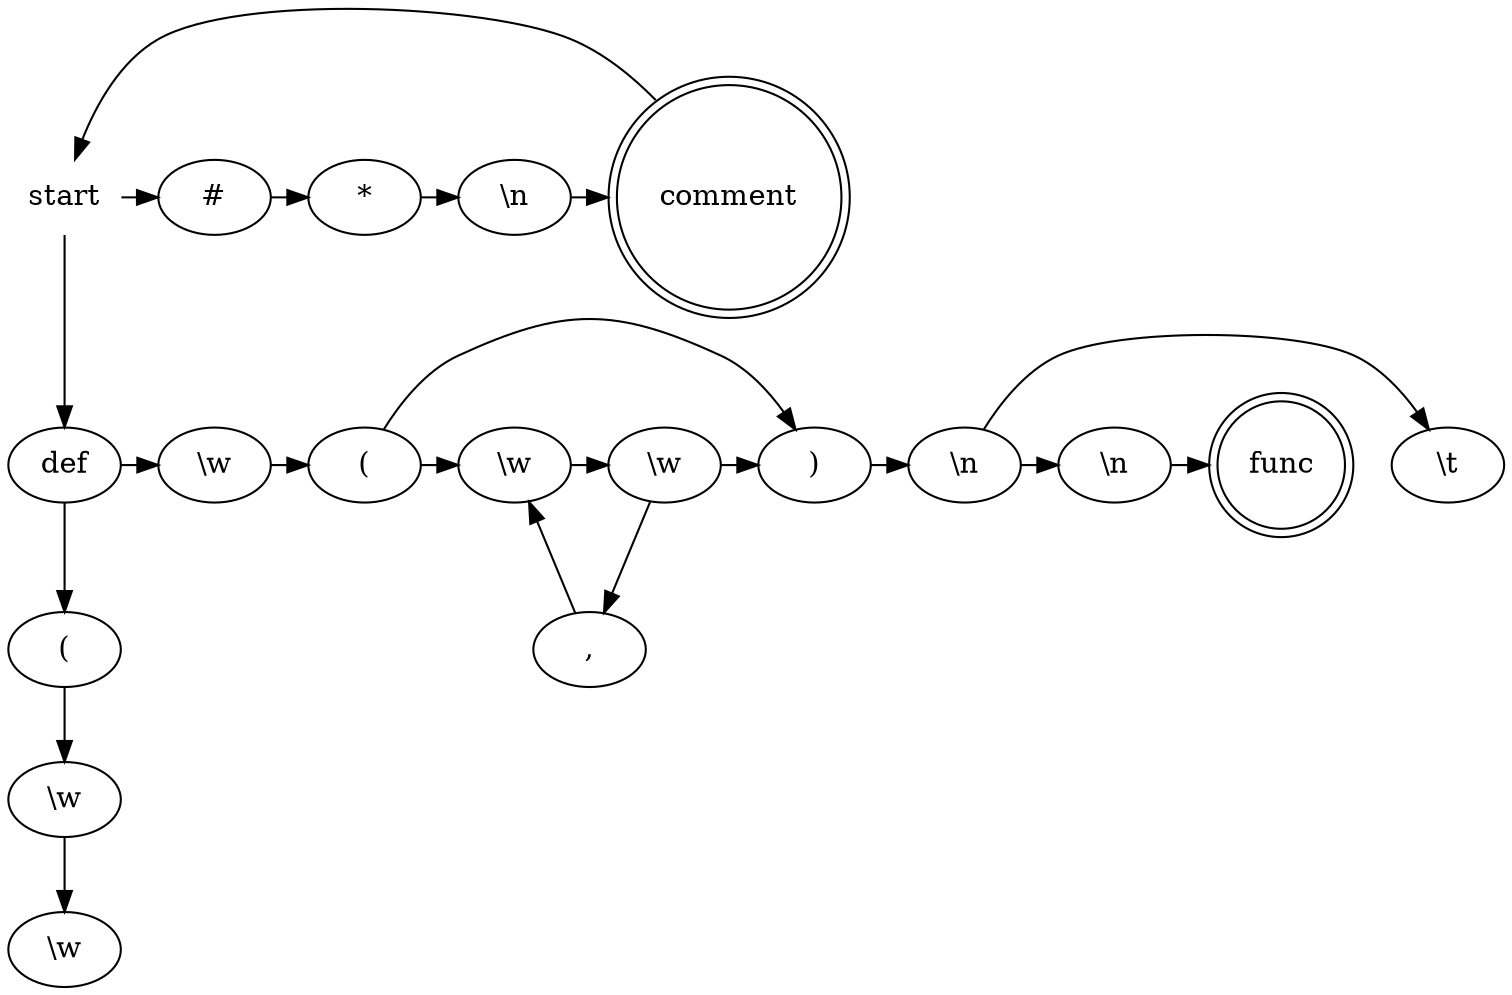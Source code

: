 strict digraph G {
	
	start -> "#"
	subgraph Comment {
		rank=same
		"#" -> comm_any -> "\\n" -> comment -> start;
	}
	
	start -> def
	type0 -> "," -> arg0
	subgraph "Func def" {
		rank=same
		def -> "\\w" -> def_func_ob -> { arg0 def_func_cb}
		arg0 -> type0 -> def_func_cb -> def_func_newline -> { func_body_indent def_func_end }
		def_func_end -> func
		func_body_indent
	}
	
	
	start -> def -> def_anf_ob -> arg1 -> type1

	start [shape=none]
	comm_any [label="*"]
	comment [shape=doublecircle]
	def_func_ob [label="("]
	arg0 [label="\\w"]
	type0 [label="\\w"]
	def_func_cb [label=")"]
	def_func_newline [label="\\n"]
	def_func_end [label="\\n"]
	func_body_indent [label="\\t"]
	func [shape=doublecircle]
	
	def_anf_ob [label="("]
	arg1 [label="\\w"]
	type1 [label="\\w"]
}

